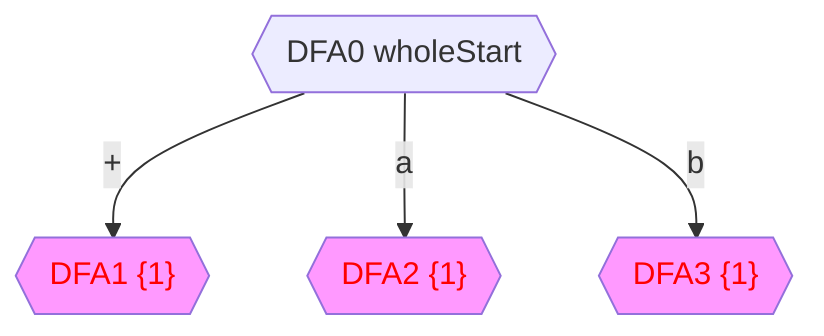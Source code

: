﻿flowchart
DFA0{{"DFA0 wholeStart"}}
DFA1{{"DFA1 {1}"}}
style DFA1 fill:#f9f,color:#ff0000
DFA2{{"DFA2 {1}"}}
style DFA2 fill:#f9f,color:#ff0000
DFA3{{"DFA3 {1}"}}
style DFA3 fill:#f9f,color:#ff0000
DFA0 -->|"+"|DFA1
DFA0 -->|"a"|DFA2
DFA0 -->|"b"|DFA3